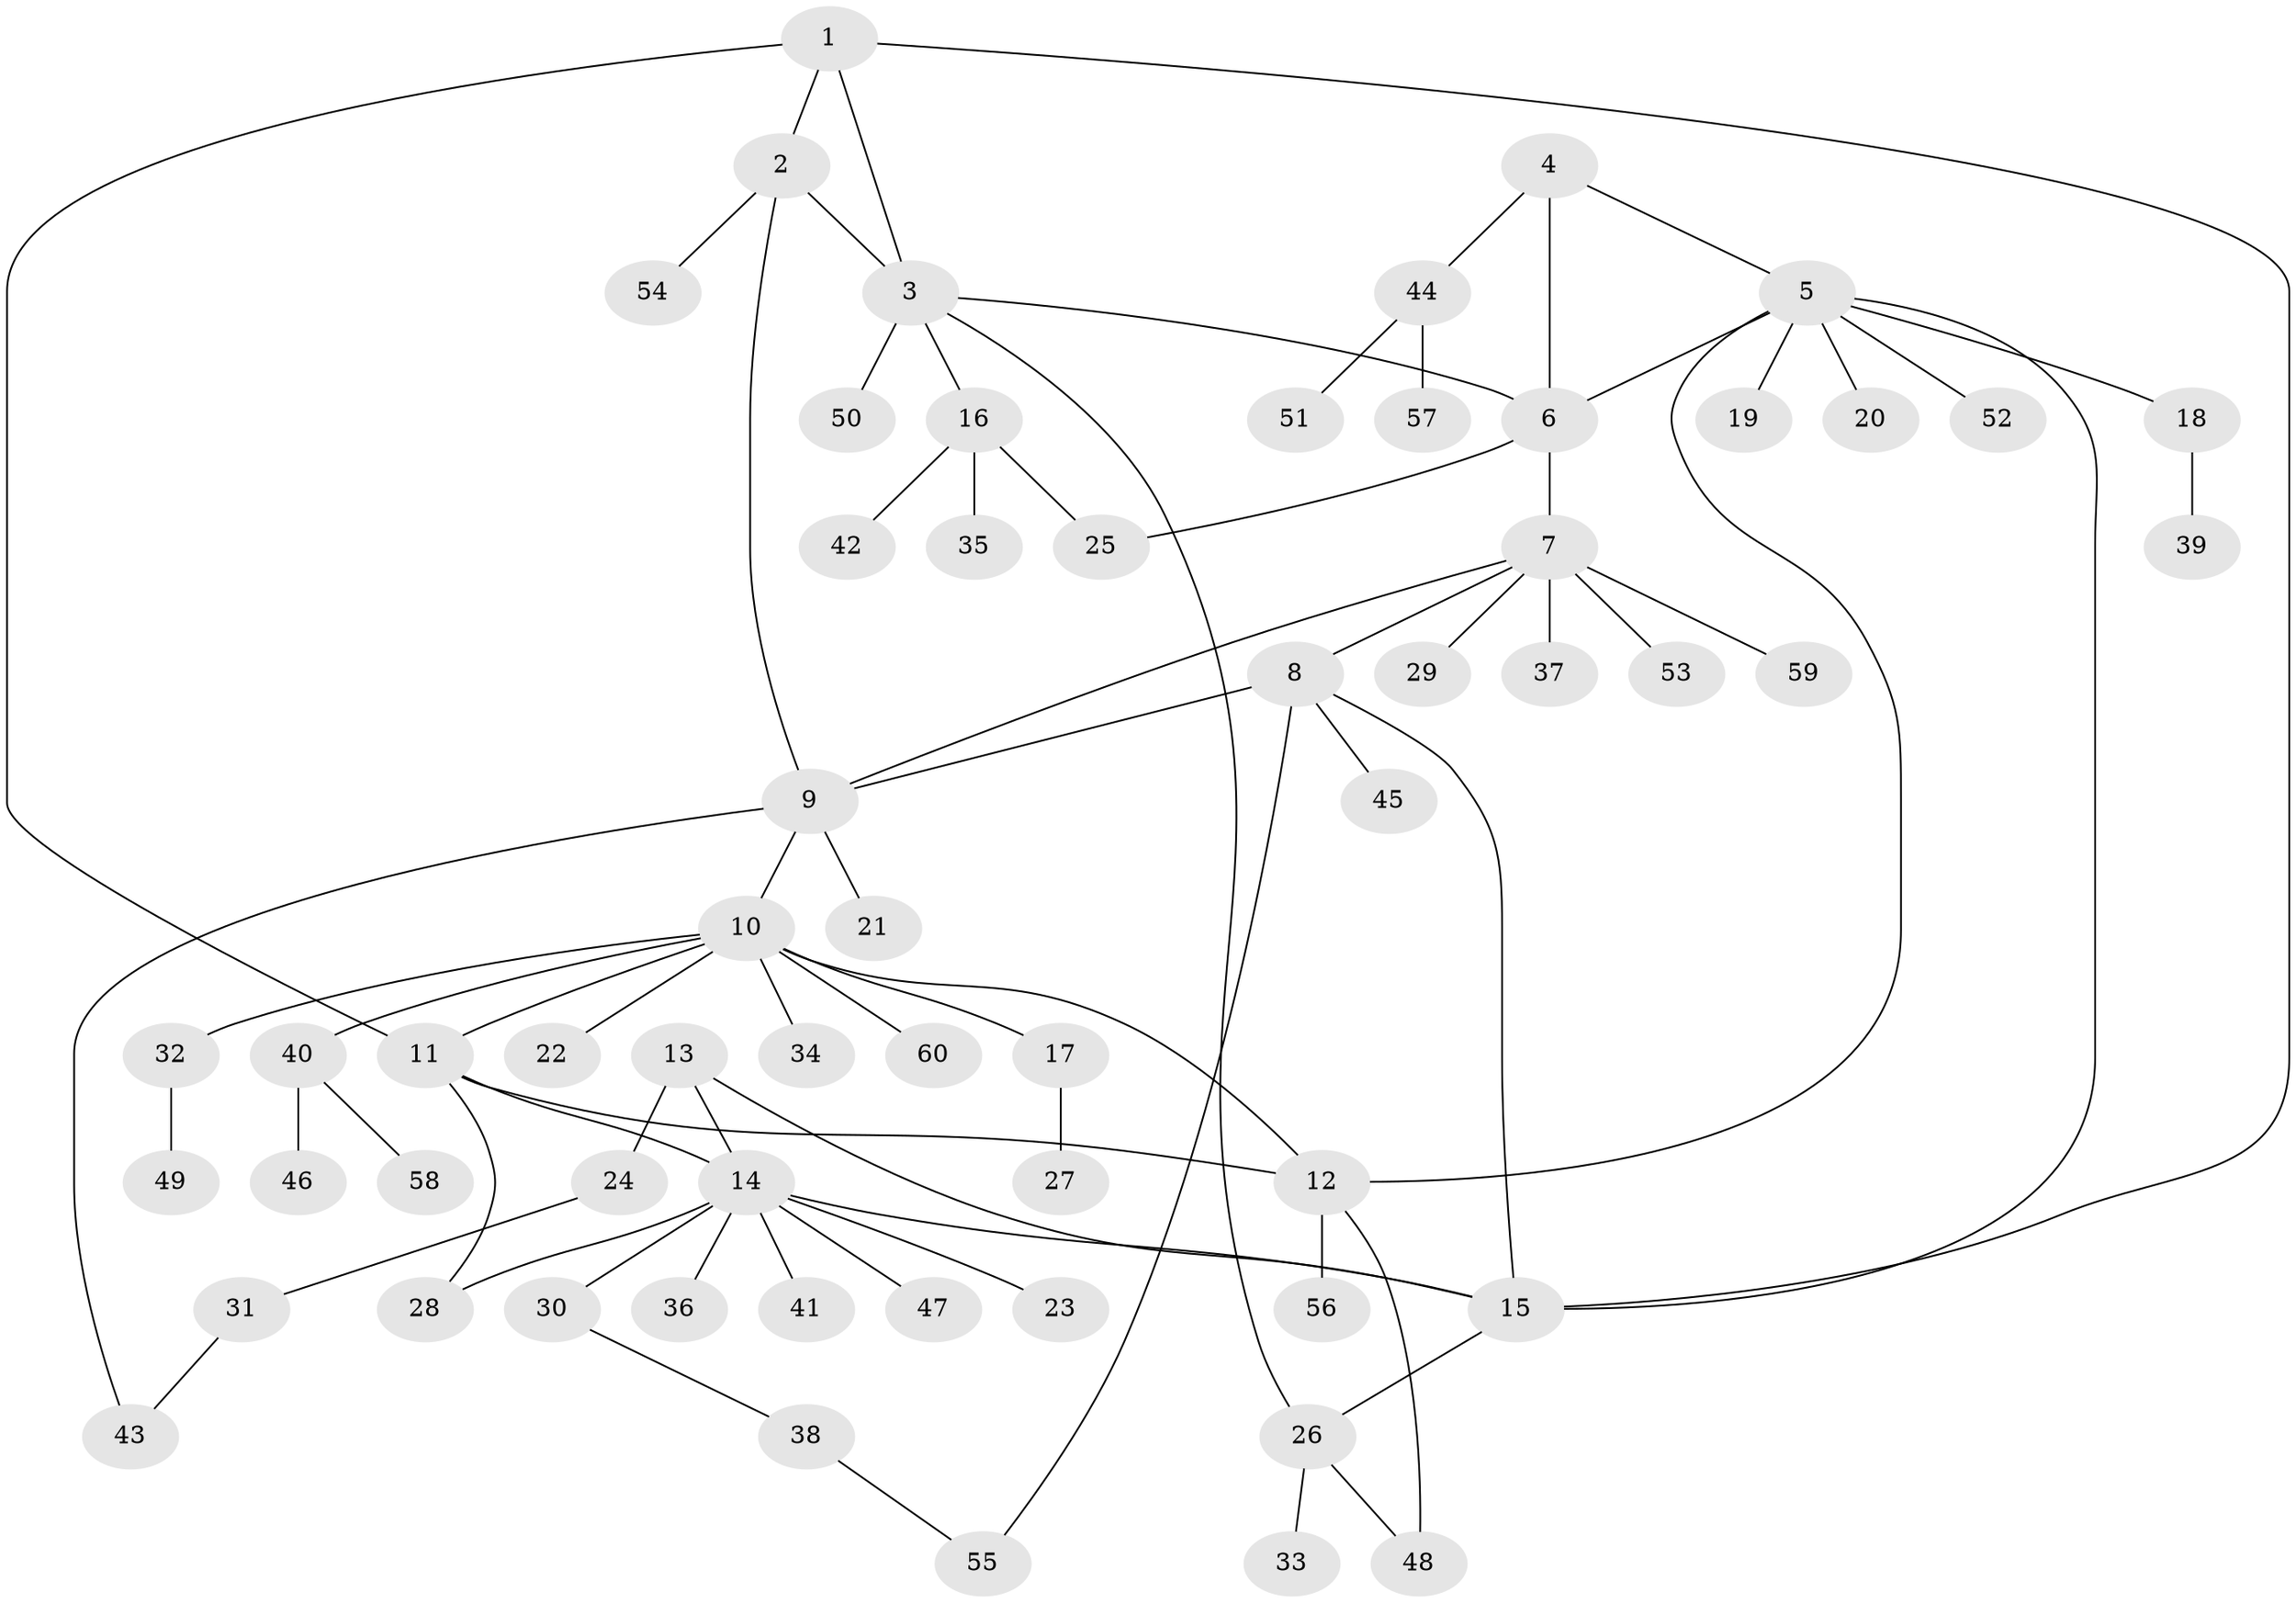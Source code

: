 // coarse degree distribution, {6: 0.07317073170731707, 3: 0.04878048780487805, 5: 0.07317073170731707, 4: 0.07317073170731707, 8: 0.07317073170731707, 1: 0.4634146341463415, 2: 0.1951219512195122}
// Generated by graph-tools (version 1.1) at 2025/52/02/27/25 19:52:22]
// undirected, 60 vertices, 76 edges
graph export_dot {
graph [start="1"]
  node [color=gray90,style=filled];
  1;
  2;
  3;
  4;
  5;
  6;
  7;
  8;
  9;
  10;
  11;
  12;
  13;
  14;
  15;
  16;
  17;
  18;
  19;
  20;
  21;
  22;
  23;
  24;
  25;
  26;
  27;
  28;
  29;
  30;
  31;
  32;
  33;
  34;
  35;
  36;
  37;
  38;
  39;
  40;
  41;
  42;
  43;
  44;
  45;
  46;
  47;
  48;
  49;
  50;
  51;
  52;
  53;
  54;
  55;
  56;
  57;
  58;
  59;
  60;
  1 -- 2;
  1 -- 3;
  1 -- 11;
  1 -- 15;
  2 -- 3;
  2 -- 9;
  2 -- 54;
  3 -- 6;
  3 -- 16;
  3 -- 26;
  3 -- 50;
  4 -- 5;
  4 -- 6;
  4 -- 44;
  5 -- 6;
  5 -- 12;
  5 -- 15;
  5 -- 18;
  5 -- 19;
  5 -- 20;
  5 -- 52;
  6 -- 7;
  6 -- 25;
  7 -- 8;
  7 -- 9;
  7 -- 29;
  7 -- 37;
  7 -- 53;
  7 -- 59;
  8 -- 9;
  8 -- 15;
  8 -- 45;
  8 -- 55;
  9 -- 10;
  9 -- 21;
  9 -- 43;
  10 -- 11;
  10 -- 12;
  10 -- 17;
  10 -- 22;
  10 -- 32;
  10 -- 34;
  10 -- 40;
  10 -- 60;
  11 -- 12;
  11 -- 14;
  11 -- 28;
  12 -- 48;
  12 -- 56;
  13 -- 14;
  13 -- 15;
  13 -- 24;
  14 -- 15;
  14 -- 23;
  14 -- 28;
  14 -- 30;
  14 -- 36;
  14 -- 41;
  14 -- 47;
  15 -- 26;
  16 -- 25;
  16 -- 35;
  16 -- 42;
  17 -- 27;
  18 -- 39;
  24 -- 31;
  26 -- 33;
  26 -- 48;
  30 -- 38;
  31 -- 43;
  32 -- 49;
  38 -- 55;
  40 -- 46;
  40 -- 58;
  44 -- 51;
  44 -- 57;
}
